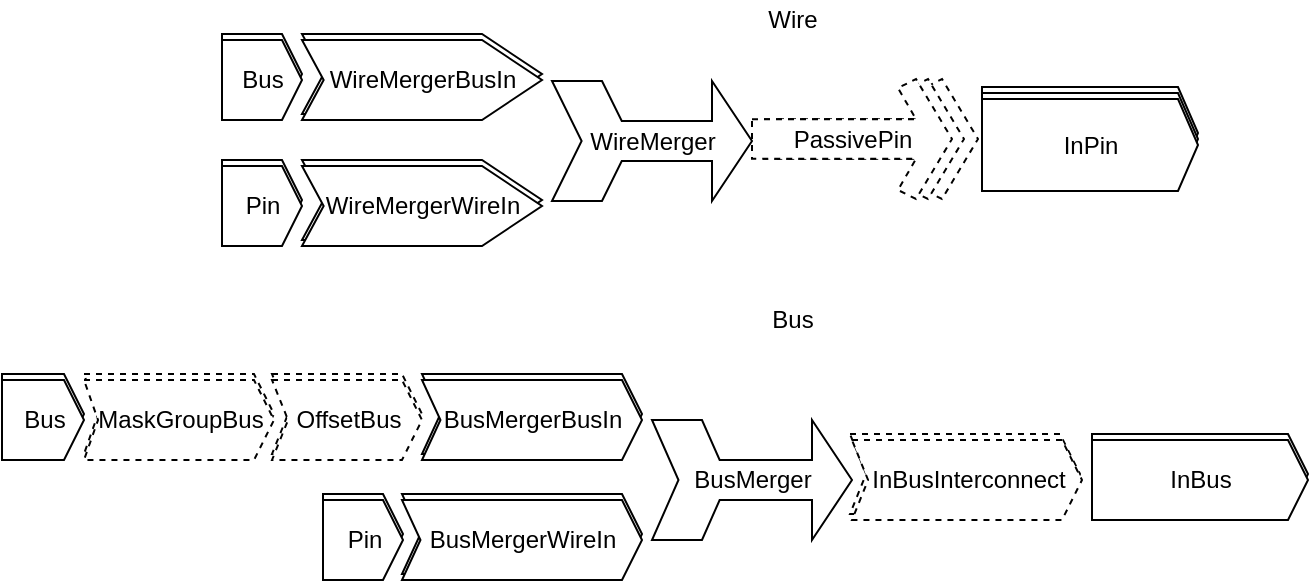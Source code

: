<mxfile version="16.4.0" type="device"><diagram name="Page-1" id="9f46799a-70d6-7492-0946-bef42562c5a5"><mxGraphModel dx="981" dy="597" grid="1" gridSize="10" guides="1" tooltips="1" connect="1" arrows="1" fold="1" page="1" pageScale="1" pageWidth="1100" pageHeight="850" background="none" math="0" shadow="0"><root><mxCell id="0"/><mxCell id="1" parent="0"/><mxCell id="k4Qu2-bRKKNyBZ0LjJf_-4" value="" style="html=1;shadow=0;dashed=0;align=center;verticalAlign=middle;shape=mxgraph.arrows2.arrow;dy=0;dx=10;notch=9.23;" vertex="1" parent="1"><mxGeometry x="270" y="287" width="110" height="40" as="geometry"/></mxCell><mxCell id="k4Qu2-bRKKNyBZ0LjJf_-2" value="" style="html=1;shadow=0;dashed=0;align=center;verticalAlign=middle;shape=mxgraph.arrows2.arrow;dy=0;dx=30;notch=10.83;" vertex="1" parent="1"><mxGeometry x="210" y="180" width="120" height="40" as="geometry"/></mxCell><mxCell id="H4s7UgSChS33hDGOSGxH-12" value="" style="html=1;shadow=0;dashed=0;align=center;verticalAlign=middle;shape=mxgraph.arrows2.arrow;dy=0;dx=10;notch=0;" parent="1" vertex="1"><mxGeometry x="605" y="317" width="108" height="40" as="geometry"/></mxCell><mxCell id="H4s7UgSChS33hDGOSGxH-10" value="" style="html=1;shadow=0;dashed=1;align=center;verticalAlign=middle;shape=mxgraph.arrows2.arrow;dy=0;dx=10;notch=8.03;" parent="1" vertex="1"><mxGeometry x="484" y="317" width="115" height="40" as="geometry"/></mxCell><mxCell id="H4s7UgSChS33hDGOSGxH-8" value="" style="html=1;shadow=0;dashed=0;align=center;verticalAlign=middle;shape=mxgraph.arrows2.arrow;dy=0;dx=10;notch=9.23;" parent="1" vertex="1"><mxGeometry x="260" y="347" width="120" height="40" as="geometry"/></mxCell><mxCell id="H4s7UgSChS33hDGOSGxH-3" value="" style="html=1;shadow=0;dashed=0;align=center;verticalAlign=middle;shape=mxgraph.arrows2.arrow;dy=0;dx=10;notch=0;" parent="1" vertex="1"><mxGeometry x="60" y="287" width="41" height="40" as="geometry"/></mxCell><mxCell id="H4s7UgSChS33hDGOSGxH-4" value="" style="html=1;shadow=0;dashed=1;align=center;verticalAlign=middle;shape=mxgraph.arrows2.arrow;dy=0;dx=10;notch=7.02;" parent="1" vertex="1"><mxGeometry x="101" y="287" width="95" height="40" as="geometry"/></mxCell><mxCell id="H4s7UgSChS33hDGOSGxH-5" value="" style="html=1;shadow=0;dashed=1;align=center;verticalAlign=middle;shape=mxgraph.arrows2.arrow;dy=0;dx=10;notch=8.03;" parent="1" vertex="1"><mxGeometry x="195" y="287" width="75" height="40" as="geometry"/></mxCell><mxCell id="H4s7UgSChS33hDGOSGxH-1" value="" style="html=1;shadow=0;dashed=0;align=center;verticalAlign=middle;shape=mxgraph.arrows2.arrow;dy=0;dx=10;notch=0;" parent="1" vertex="1"><mxGeometry x="170" y="117" width="40" height="40" as="geometry"/></mxCell><mxCell id="H4s7UgSChS33hDGOSGxH-2" value="" style="html=1;shadow=0;dashed=0;align=center;verticalAlign=middle;shape=mxgraph.arrows2.arrow;dy=0;dx=30;notch=10.83;" parent="1" vertex="1"><mxGeometry x="210" y="117" width="120" height="40" as="geometry"/></mxCell><mxCell id="OFJJjoqtWfeVg2G3axtv-24" value="" style="html=1;shadow=0;dashed=1;align=center;verticalAlign=middle;shape=mxgraph.arrows2.sharpArrow2;dy1=0.67;dx1=18;dx2=18;dy3=0.15;dx3=27;notch=0;" parent="1" vertex="1"><mxGeometry x="448" y="139.5" width="100" height="60" as="geometry"/></mxCell><mxCell id="OFJJjoqtWfeVg2G3axtv-23" value="" style="html=1;shadow=0;dashed=1;align=center;verticalAlign=middle;shape=mxgraph.arrows2.sharpArrow2;dy1=0.67;dx1=18;dx2=18;dy3=0.15;dx3=27;notch=0;" parent="1" vertex="1"><mxGeometry x="441" y="139.5" width="100" height="60" as="geometry"/></mxCell><mxCell id="OFJJjoqtWfeVg2G3axtv-14" value="" style="html=1;shadow=0;dashed=0;align=center;verticalAlign=middle;shape=mxgraph.arrows2.arrow;dy=0;dx=10;notch=0;" parent="1" vertex="1"><mxGeometry x="170" y="180" width="40" height="40" as="geometry"/></mxCell><mxCell id="OFJJjoqtWfeVg2G3axtv-11" value="PassivePin" style="html=1;shadow=0;dashed=1;align=center;verticalAlign=middle;shape=mxgraph.arrows2.sharpArrow2;dy1=0.67;dx1=18;dx2=18;dy3=0.15;dx3=27;notch=0;" parent="1" vertex="1"><mxGeometry x="435" y="139.5" width="100" height="60" as="geometry"/></mxCell><mxCell id="OFJJjoqtWfeVg2G3axtv-6" value="&lt;div style=&quot;background-color: #ffffff ; color: #080808&quot;&gt;&lt;pre style=&quot;font-family: &amp;#34;lucida console&amp;#34; , monospace ; font-size: 9 8pt&quot;&gt;&lt;br&gt;&lt;/pre&gt;&lt;/div&gt;" style="html=1;shadow=0;dashed=0;align=center;verticalAlign=middle;shape=mxgraph.arrows2.arrow;dy=0;dx=10;notch=0;" parent="1" vertex="1"><mxGeometry x="550" y="143.5" width="108" height="46" as="geometry"/></mxCell><mxCell id="OFJJjoqtWfeVg2G3axtv-3" value="Pin" style="html=1;shadow=0;dashed=0;align=center;verticalAlign=middle;shape=mxgraph.arrows2.arrow;dy=0;dx=10;notch=0;" parent="1" vertex="1"><mxGeometry x="170" y="183" width="40" height="40" as="geometry"/></mxCell><mxCell id="OFJJjoqtWfeVg2G3axtv-9" value="&lt;div style=&quot;background-color: #ffffff ; color: #080808&quot;&gt;&lt;pre style=&quot;font-family: &amp;#34;lucida console&amp;#34; , monospace ; font-size: 9 8pt&quot;&gt;&lt;br&gt;&lt;/pre&gt;&lt;/div&gt;" style="html=1;shadow=0;dashed=0;align=center;verticalAlign=middle;shape=mxgraph.arrows2.arrow;dy=0;dx=10;notch=0;" parent="1" vertex="1"><mxGeometry x="550" y="146.5" width="108" height="46" as="geometry"/></mxCell><mxCell id="OFJJjoqtWfeVg2G3axtv-5" value="InPin" style="html=1;shadow=0;dashed=0;align=center;verticalAlign=middle;shape=mxgraph.arrows2.arrow;dy=0;dx=10;notch=0;" parent="1" vertex="1"><mxGeometry x="550" y="149.5" width="108" height="46" as="geometry"/></mxCell><mxCell id="OFJJjoqtWfeVg2G3axtv-16" value="Wire" style="text;html=1;align=center;verticalAlign=middle;resizable=0;points=[];autosize=1;strokeColor=none;fillColor=none;" parent="1" vertex="1"><mxGeometry x="435" y="100" width="40" height="20" as="geometry"/></mxCell><mxCell id="OFJJjoqtWfeVg2G3axtv-17" value="Bus" style="text;html=1;align=center;verticalAlign=middle;resizable=0;points=[];autosize=1;strokeColor=none;fillColor=none;" parent="1" vertex="1"><mxGeometry x="435" y="250" width="40" height="20" as="geometry"/></mxCell><mxCell id="OFJJjoqtWfeVg2G3axtv-18" value="Bus" style="html=1;shadow=0;dashed=0;align=center;verticalAlign=middle;shape=mxgraph.arrows2.arrow;dy=0;dx=10;notch=0;" parent="1" vertex="1"><mxGeometry x="170" y="120" width="40" height="40" as="geometry"/></mxCell><mxCell id="OFJJjoqtWfeVg2G3axtv-19" value="WireMergerBusIn" style="html=1;shadow=0;dashed=0;align=center;verticalAlign=middle;shape=mxgraph.arrows2.arrow;dy=0;dx=30;notch=10.83;" parent="1" vertex="1"><mxGeometry x="210" y="120" width="120" height="40" as="geometry"/></mxCell><mxCell id="OFJJjoqtWfeVg2G3axtv-20" value="WireMerger" style="html=1;shadow=0;dashed=0;align=center;verticalAlign=middle;shape=mxgraph.arrows2.tailedNotchedArrow;dy1=10;dx1=20;notch=14.81;arrowHead=20;dx2=25;dy2=30;" parent="1" vertex="1"><mxGeometry x="335" y="140.5" width="100" height="60" as="geometry"/></mxCell><mxCell id="OFJJjoqtWfeVg2G3axtv-21" value="Bus" style="html=1;shadow=0;dashed=0;align=center;verticalAlign=middle;shape=mxgraph.arrows2.arrow;dy=0;dx=10;notch=0;" parent="1" vertex="1"><mxGeometry x="60" y="290" width="41" height="40" as="geometry"/></mxCell><mxCell id="OFJJjoqtWfeVg2G3axtv-22" value="BusMerger" style="html=1;shadow=0;dashed=0;align=center;verticalAlign=middle;shape=mxgraph.arrows2.tailedNotchedArrow;dy1=10;dx1=20;notch=13.24;arrowHead=20;dx2=25;dy2=30;" parent="1" vertex="1"><mxGeometry x="385" y="310" width="100" height="60" as="geometry"/></mxCell><mxCell id="OFJJjoqtWfeVg2G3axtv-25" value="MaskGroupBus" style="html=1;shadow=0;dashed=1;align=center;verticalAlign=middle;shape=mxgraph.arrows2.arrow;dy=0;dx=10;notch=7.02;" parent="1" vertex="1"><mxGeometry x="101" y="290" width="95" height="40" as="geometry"/></mxCell><mxCell id="OFJJjoqtWfeVg2G3axtv-29" value="OffsetBus" style="html=1;shadow=0;dashed=1;align=center;verticalAlign=middle;shape=mxgraph.arrows2.arrow;dy=0;dx=10;notch=8.03;" parent="1" vertex="1"><mxGeometry x="195" y="290" width="75" height="40" as="geometry"/></mxCell><mxCell id="OFJJjoqtWfeVg2G3axtv-30" value="BusMergerWireIn" style="html=1;shadow=0;dashed=0;align=center;verticalAlign=middle;shape=mxgraph.arrows2.arrow;dy=0;dx=10;notch=9.23;" parent="1" vertex="1"><mxGeometry x="260" y="350" width="120" height="40" as="geometry"/></mxCell><mxCell id="OFJJjoqtWfeVg2G3axtv-37" value="InBusInterconnect" style="html=1;shadow=0;dashed=1;align=center;verticalAlign=middle;shape=mxgraph.arrows2.arrow;dy=0;dx=10;notch=8.03;" parent="1" vertex="1"><mxGeometry x="485" y="320" width="115" height="40" as="geometry"/></mxCell><mxCell id="OFJJjoqtWfeVg2G3axtv-38" value="InBus" style="html=1;shadow=0;dashed=0;align=center;verticalAlign=middle;shape=mxgraph.arrows2.arrow;dy=0;dx=10;notch=0;" parent="1" vertex="1"><mxGeometry x="605" y="320" width="108" height="40" as="geometry"/></mxCell><mxCell id="k4Qu2-bRKKNyBZ0LjJf_-1" value="WireMergerWireIn" style="html=1;shadow=0;dashed=0;align=center;verticalAlign=middle;shape=mxgraph.arrows2.arrow;dy=0;dx=30;notch=10.83;" vertex="1" parent="1"><mxGeometry x="210" y="183" width="120" height="40" as="geometry"/></mxCell><mxCell id="k4Qu2-bRKKNyBZ0LjJf_-3" value="BusMergerBusIn" style="html=1;shadow=0;dashed=0;align=center;verticalAlign=middle;shape=mxgraph.arrows2.arrow;dy=0;dx=10;notch=9.23;" vertex="1" parent="1"><mxGeometry x="270" y="290" width="110" height="40" as="geometry"/></mxCell><mxCell id="k4Qu2-bRKKNyBZ0LjJf_-5" value="" style="html=1;shadow=0;dashed=0;align=center;verticalAlign=middle;shape=mxgraph.arrows2.arrow;dy=0;dx=10;notch=0;" vertex="1" parent="1"><mxGeometry x="220.5" y="347" width="40" height="40" as="geometry"/></mxCell><mxCell id="k4Qu2-bRKKNyBZ0LjJf_-6" value="Pin" style="html=1;shadow=0;dashed=0;align=center;verticalAlign=middle;shape=mxgraph.arrows2.arrow;dy=0;dx=10;notch=0;" vertex="1" parent="1"><mxGeometry x="220.5" y="350" width="40" height="40" as="geometry"/></mxCell></root></mxGraphModel></diagram></mxfile>